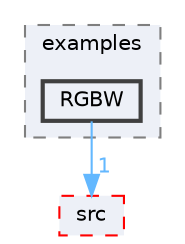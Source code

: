 digraph "FastLED/FastLED/examples/RGBW"
{
 // LATEX_PDF_SIZE
  bgcolor="transparent";
  edge [fontname=Helvetica,fontsize=10,labelfontname=Helvetica,labelfontsize=10];
  node [fontname=Helvetica,fontsize=10,shape=box,height=0.2,width=0.4];
  compound=true
  subgraph clusterdir_999a185a1a47b3a763bb04a7a263eb0d {
    graph [ bgcolor="#edf0f7", pencolor="grey50", label="examples", fontname=Helvetica,fontsize=10 style="filled,dashed", URL="dir_999a185a1a47b3a763bb04a7a263eb0d.html",tooltip=""]
  dir_5fc3f31fc2382fb2e4e058d0d5e13977 [label="RGBW", fillcolor="#edf0f7", color="grey25", style="filled,bold", URL="dir_5fc3f31fc2382fb2e4e058d0d5e13977.html",tooltip=""];
  }
  dir_e6a3de723047763e6a27a3cab040759e [label="src", fillcolor="#edf0f7", color="red", style="filled,dashed", URL="dir_e6a3de723047763e6a27a3cab040759e.html",tooltip=""];
  dir_5fc3f31fc2382fb2e4e058d0d5e13977->dir_e6a3de723047763e6a27a3cab040759e [headlabel="1", labeldistance=1.5 headhref="dir_000070_000075.html" href="dir_000070_000075.html" color="steelblue1" fontcolor="steelblue1"];
}
